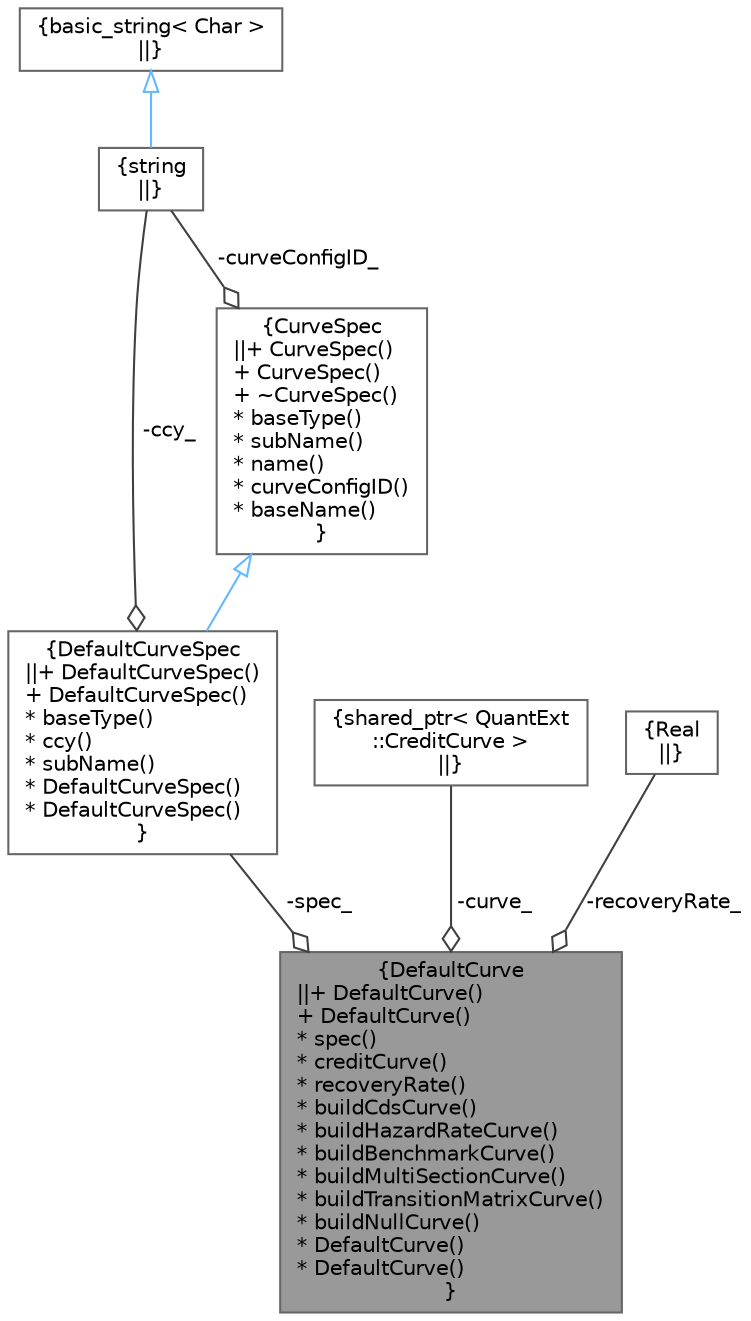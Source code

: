 digraph "DefaultCurve"
{
 // INTERACTIVE_SVG=YES
 // LATEX_PDF_SIZE
  bgcolor="transparent";
  edge [fontname=Helvetica,fontsize=10,labelfontname=Helvetica,labelfontsize=10];
  node [fontname=Helvetica,fontsize=10,shape=box,height=0.2,width=0.4];
  Node1 [label="{DefaultCurve\n||+ DefaultCurve()\l+ DefaultCurve()\l* spec()\l* creditCurve()\l* recoveryRate()\l* buildCdsCurve()\l* buildHazardRateCurve()\l* buildBenchmarkCurve()\l* buildMultiSectionCurve()\l* buildTransitionMatrixCurve()\l* buildNullCurve()\l* DefaultCurve()\l* DefaultCurve()\l}",height=0.2,width=0.4,color="gray40", fillcolor="grey60", style="filled", fontcolor="black",tooltip="Wrapper class for building Swaption volatility structures."];
  Node2 -> Node1 [color="grey25",style="solid",label=" -spec_" ,arrowhead="odiamond"];
  Node2 [label="{DefaultCurveSpec\n||+ DefaultCurveSpec()\l+ DefaultCurveSpec()\l* baseType()\l* ccy()\l* subName()\l* DefaultCurveSpec()\l* DefaultCurveSpec()\l}",height=0.2,width=0.4,color="gray40", fillcolor="white", style="filled",URL="$classore_1_1data_1_1_default_curve_spec.html",tooltip="Default curve description."];
  Node3 -> Node2 [dir="back",color="steelblue1",style="solid",arrowtail="onormal"];
  Node3 [label="{CurveSpec\n||+ CurveSpec()\l+ CurveSpec()\l+ ~CurveSpec()\l* baseType()\l* subName()\l* name()\l* curveConfigID()\l* baseName()\l}",height=0.2,width=0.4,color="gray40", fillcolor="white", style="filled",URL="$classore_1_1data_1_1_curve_spec.html",tooltip="Curve Specification."];
  Node4 -> Node3 [color="grey25",style="solid",label=" -curveConfigID_" ,arrowhead="odiamond"];
  Node4 [label="{string\n||}",height=0.2,width=0.4,color="gray40", fillcolor="white", style="filled",tooltip=" "];
  Node5 -> Node4 [dir="back",color="steelblue1",style="solid",arrowtail="onormal"];
  Node5 [label="{basic_string\< Char \>\n||}",height=0.2,width=0.4,color="gray40", fillcolor="white", style="filled",tooltip=" "];
  Node4 -> Node2 [color="grey25",style="solid",label=" -ccy_" ,arrowhead="odiamond"];
  Node6 -> Node1 [color="grey25",style="solid",label=" -curve_" ,arrowhead="odiamond"];
  Node6 [label="{shared_ptr\< QuantExt\l::CreditCurve \>\n||}",height=0.2,width=0.4,color="gray40", fillcolor="white", style="filled",tooltip=" "];
  Node7 -> Node1 [color="grey25",style="solid",label=" -recoveryRate_" ,arrowhead="odiamond"];
  Node7 [label="{Real\n||}",height=0.2,width=0.4,color="gray40", fillcolor="white", style="filled",tooltip=" "];
}
